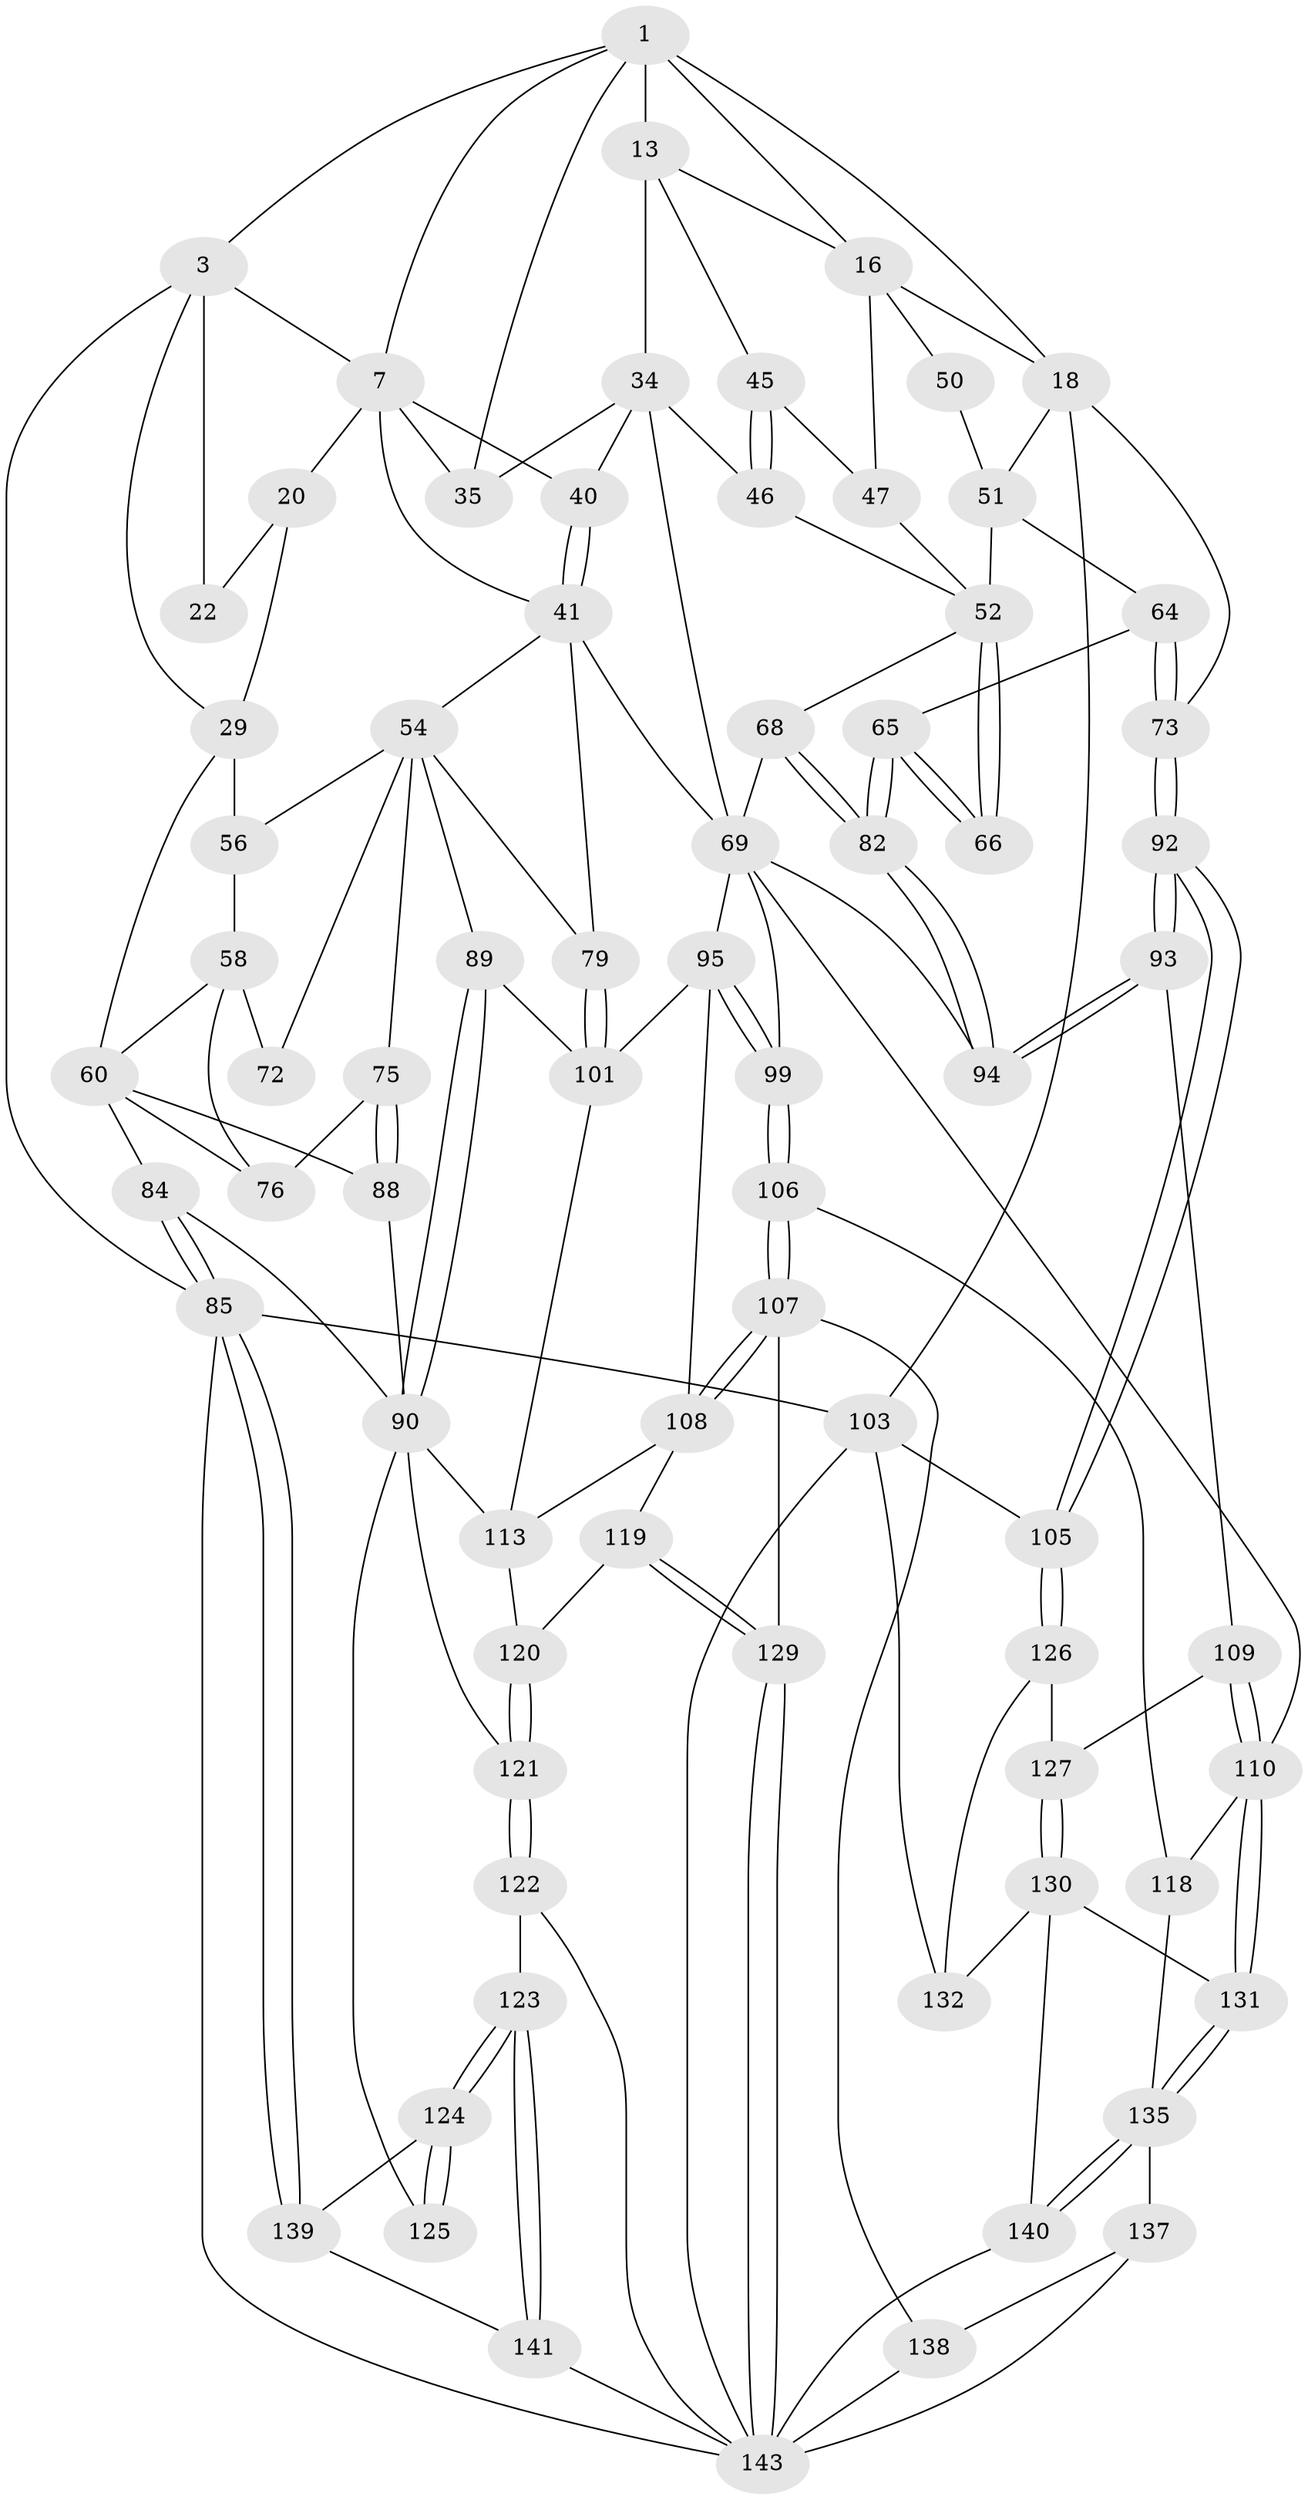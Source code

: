 // original degree distribution, {3: 0.013422818791946308, 4: 0.22818791946308725, 6: 0.2080536912751678, 5: 0.5503355704697986}
// Generated by graph-tools (version 1.1) at 2025/17/03/09/25 04:17:03]
// undirected, 74 vertices, 168 edges
graph export_dot {
graph [start="1"]
  node [color=gray90,style=filled];
  1 [pos="+0.4302379963164827+0",super="+2+6"];
  3 [pos="+0+0",super="+28+4"];
  7 [pos="+0.36337348695490784+0.11702428418777146",super="+8+36"];
  13 [pos="+0.7426835003460387+0",super="+14+25"];
  16 [pos="+0.917488416989411+0.05589864554538801",super="+17+23"];
  18 [pos="+1+0.17930828730753576",super="+19"];
  20 [pos="+0.1943947302814879+0.11403990013694461",super="+21+27"];
  22 [pos="+0.11216821045011774+0.09885559744696865"];
  29 [pos="+0.11283495434250787+0.10705000174646687",super="+30+32"];
  34 [pos="+0.6385427436733803+0.185693367350134",super="+37"];
  35 [pos="+0.5084700408091252+0.2307219692889865"];
  40 [pos="+0.42156112823076186+0.3286475166220307"];
  41 [pos="+0.3978103738798986+0.33891591210362615",super="+42+78"];
  45 [pos="+0.7094157801607114+0.21789457211003654",super="+48"];
  46 [pos="+0.6272797058780736+0.31500618928004315",super="+49"];
  47 [pos="+0.7562212628743431+0.3170908327031323"];
  50 [pos="+0.8740024357548954+0.23302499497871246"];
  51 [pos="+0.8745102321920796+0.26043825877153015",super="+62"];
  52 [pos="+0.814859657214933+0.3322912911194869",super="+53"];
  54 [pos="+0.22151792442163576+0.3544605767859877",super="+74+55"];
  56 [pos="+0.1561203559283918+0.3334924244299338",super="+57"];
  58 [pos="+0.03751276294757427+0.3767182918407312",super="+59"];
  60 [pos="+0+0.5038135356167909",super="+83+61"];
  64 [pos="+0.9271843307262878+0.4357215688189919"];
  65 [pos="+0.8814344027326086+0.46661779686913385"];
  66 [pos="+0.8662104402326379+0.4486903990448948"];
  68 [pos="+0.7080013718053635+0.4126041553311301"];
  69 [pos="+0.6092496857904953+0.49843178432175933",super="+97+70"];
  72 [pos="+0.13726213173059376+0.3983930075868667"];
  73 [pos="+1+0.44049717725579135"];
  75 [pos="+0.22154909505939643+0.48923990954979113"];
  76 [pos="+0.1563726956294019+0.49219379814447106"];
  79 [pos="+0.3535227269424043+0.5201520636788238"];
  82 [pos="+0.8511585042098246+0.5303845025721483"];
  84 [pos="+0+0.7702646576628304"];
  85 [pos="+0+0.8996847511225676",super="+86"];
  88 [pos="+0.13302893911374364+0.6714768541472251"];
  89 [pos="+0.19936325624731732+0.6714404940969824"];
  90 [pos="+0.19825164229239728+0.6719533551757613",super="+117+91"];
  92 [pos="+1+0.6753228986385226"];
  93 [pos="+0.8894909126514924+0.6158334402536517"];
  94 [pos="+0.8453167302354245+0.5524994445147504"];
  95 [pos="+0.4908431288862837+0.6421541444337253",super="+96"];
  99 [pos="+0.491611830039703+0.6429342177485136"];
  101 [pos="+0.3603351121557006+0.6176211449867764",super="+102"];
  103 [pos="+1+1",super="+145+104"];
  105 [pos="+1+0.7923062525420262"];
  106 [pos="+0.527403120663552+0.7782576497804596"];
  107 [pos="+0.5221036649768124+0.7808394179139186",super="+128"];
  108 [pos="+0.45175031420467043+0.7498557494875583",super="+112"];
  109 [pos="+0.8674643206220392+0.6960001703362853"];
  110 [pos="+0.7321672987589107+0.7632515969268557",super="+111"];
  113 [pos="+0.34486341163602297+0.6694336636398831",super="+116"];
  118 [pos="+0.560952183048876+0.7792445546527741"];
  119 [pos="+0.3602531597981832+0.8490743650781314"];
  120 [pos="+0.32566017706925793+0.844783724043487"];
  121 [pos="+0.27086339023982764+0.8594547017004776"];
  122 [pos="+0.25019032101580196+0.8720580775325739"];
  123 [pos="+0.1860759740498987+0.8532632217711539"];
  124 [pos="+0.12425999127888726+0.7766963173114304"];
  125 [pos="+0.12408167360376643+0.7744401418156006"];
  126 [pos="+0.9186114155422686+0.7685926308258011"];
  127 [pos="+0.8902360143204036+0.7530865248113128"];
  129 [pos="+0.4001966569547061+0.8742177558507477"];
  130 [pos="+0.8526518100060387+0.821447648169371",super="+134"];
  131 [pos="+0.7387252776148066+0.7945052932492019"];
  132 [pos="+0.936054186247553+0.8885058633745095",super="+133"];
  135 [pos="+0.7182034427528081+0.8918860714960561",super="+136"];
  137 [pos="+0.5896957818825033+0.9338620251615382"];
  138 [pos="+0.5065689419491601+0.9167129789236056"];
  139 [pos="+0.10298856435350488+0.7946786936134557",super="+142"];
  140 [pos="+0.7313186524755663+1"];
  141 [pos="+0.12811080480789006+0.9263006022775216"];
  143 [pos="+0.37467687946325323+1",super="+144+146"];
  1 -- 16;
  1 -- 3;
  1 -- 13 [weight=2];
  1 -- 18;
  1 -- 35;
  1 -- 7;
  3 -- 22 [weight=2];
  3 -- 7;
  3 -- 29;
  3 -- 85;
  7 -- 20 [weight=2];
  7 -- 41;
  7 -- 40;
  7 -- 35;
  13 -- 34 [weight=2];
  13 -- 45;
  13 -- 16;
  16 -- 18;
  16 -- 50 [weight=2];
  16 -- 47;
  18 -- 73;
  18 -- 103;
  18 -- 51;
  20 -- 29 [weight=2];
  20 -- 22;
  29 -- 56 [weight=2];
  29 -- 60;
  34 -- 35;
  34 -- 69;
  34 -- 40;
  34 -- 46;
  40 -- 41;
  40 -- 41;
  41 -- 54;
  41 -- 79;
  41 -- 69;
  45 -- 46 [weight=2];
  45 -- 46;
  45 -- 47;
  46 -- 52;
  47 -- 52;
  50 -- 51;
  51 -- 52;
  51 -- 64;
  52 -- 66 [weight=2];
  52 -- 66;
  52 -- 68;
  54 -- 89;
  54 -- 75;
  54 -- 79;
  54 -- 56;
  54 -- 72;
  56 -- 58;
  58 -- 72 [weight=2];
  58 -- 60;
  58 -- 76;
  60 -- 88;
  60 -- 76;
  60 -- 84;
  64 -- 65;
  64 -- 73;
  64 -- 73;
  65 -- 66;
  65 -- 66;
  65 -- 82;
  65 -- 82;
  68 -- 69;
  68 -- 82;
  68 -- 82;
  69 -- 99;
  69 -- 94;
  69 -- 110;
  69 -- 95 [weight=2];
  73 -- 92;
  73 -- 92;
  75 -- 76;
  75 -- 88;
  75 -- 88;
  79 -- 101;
  79 -- 101;
  82 -- 94;
  82 -- 94;
  84 -- 85;
  84 -- 85;
  84 -- 90;
  85 -- 139 [weight=2];
  85 -- 139;
  85 -- 103;
  85 -- 143;
  88 -- 90;
  89 -- 90;
  89 -- 90;
  89 -- 101;
  90 -- 113;
  90 -- 121;
  90 -- 125 [weight=2];
  92 -- 93;
  92 -- 93;
  92 -- 105;
  92 -- 105;
  93 -- 94;
  93 -- 94;
  93 -- 109;
  95 -- 99;
  95 -- 99;
  95 -- 101;
  95 -- 108;
  99 -- 106;
  99 -- 106;
  101 -- 113;
  103 -- 132 [weight=2];
  103 -- 105;
  103 -- 143;
  105 -- 126;
  105 -- 126;
  106 -- 107;
  106 -- 107;
  106 -- 118;
  107 -- 108;
  107 -- 108;
  107 -- 129;
  107 -- 138;
  108 -- 113;
  108 -- 119;
  109 -- 110;
  109 -- 110;
  109 -- 127;
  110 -- 131;
  110 -- 131;
  110 -- 118;
  113 -- 120;
  118 -- 135;
  119 -- 120;
  119 -- 129;
  119 -- 129;
  120 -- 121;
  120 -- 121;
  121 -- 122;
  121 -- 122;
  122 -- 123;
  122 -- 143;
  123 -- 124;
  123 -- 124;
  123 -- 141;
  123 -- 141;
  124 -- 125;
  124 -- 125;
  124 -- 139;
  126 -- 127;
  126 -- 132;
  127 -- 130;
  127 -- 130;
  129 -- 143;
  129 -- 143;
  130 -- 131;
  130 -- 140;
  130 -- 132;
  131 -- 135;
  131 -- 135;
  135 -- 140;
  135 -- 140;
  135 -- 137;
  137 -- 138;
  137 -- 143;
  138 -- 143;
  139 -- 141;
  140 -- 143;
  141 -- 143;
}
